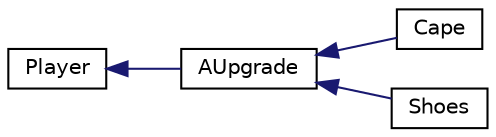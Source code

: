 digraph G
{
  edge [fontname="Helvetica",fontsize="10",labelfontname="Helvetica",labelfontsize="10"];
  node [fontname="Helvetica",fontsize="10",shape=record];
  rankdir="LR";
  Node1 [label="Player",height=0.2,width=0.4,color="black", fillcolor="white", style="filled",URL="$class_player.html",tooltip="Player class."];
  Node1 -> Node2 [dir="back",color="midnightblue",fontsize="10",style="solid",fontname="Helvetica"];
  Node2 [label="AUpgrade",height=0.2,width=0.4,color="black", fillcolor="white", style="filled",URL="$class_a_upgrade.html",tooltip="Abstract class for the upgrades."];
  Node2 -> Node3 [dir="back",color="midnightblue",fontsize="10",style="solid",fontname="Helvetica"];
  Node3 [label="Cape",height=0.2,width=0.4,color="black", fillcolor="white", style="filled",URL="$class_cape.html",tooltip="Cape upgrade."];
  Node2 -> Node4 [dir="back",color="midnightblue",fontsize="10",style="solid",fontname="Helvetica"];
  Node4 [label="Shoes",height=0.2,width=0.4,color="black", fillcolor="white", style="filled",URL="$class_shoes.html",tooltip="Shoes class."];
}
